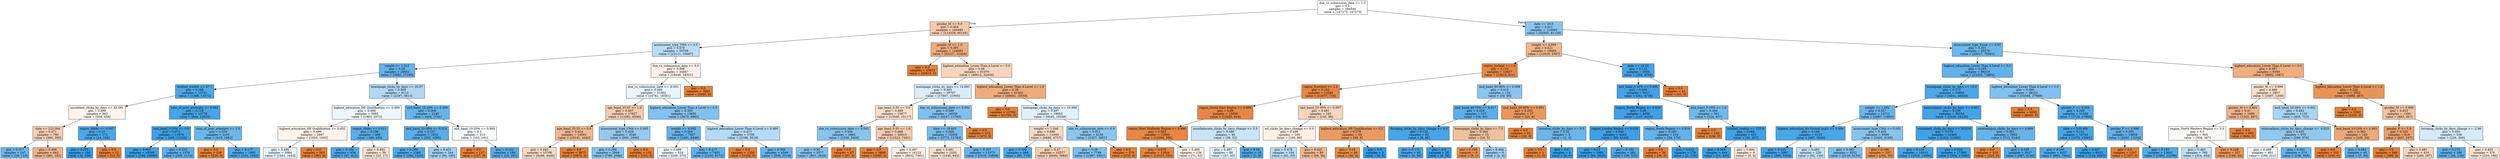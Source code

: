 digraph Tree {
node [shape=box, style="filled", color="black"] ;
0 [label="due_vs_submission_date <= 1.0\ngini = 0.5\nsamples = 294546\nvalue = [147273, 147273]", fillcolor="#e5813900"] ;
1 [label="gender_M <= 0.0\ngini = 0.464\nsamples = 180483\nvalue = [114338, 66145]", fillcolor="#e581396b"] ;
0 -> 1 [labeldistance=2.5, labelangle=45, headlabel="True"] ;
2 [label="assessment_type_TMA <= 0.0\ngini = 0.478\nsamples = 55798\nvalue = [22111, 33687]", fillcolor="#399de558"] ;
1 -> 2 ;
3 [label="weight <= 1.013\ngini = 0.29\nsamples = 20851\nvalue = [3665, 17186]", fillcolor="#399de5c9"] ;
2 -> 3 ;
4 [label="studied_credits <= 57.7\ngini = 0.168\nsamples = 14741\nvalue = [1368, 13373]", fillcolor="#399de5e5"] ;
3 -> 4 ;
5 [label="oucontent_clicks_by_days <= 43.581\ngini = 0.499\nsamples = 962\nvalue = [504, 458]", fillcolor="#e5813917"] ;
4 -> 5 ;
6 [label="date <= 222.004\ngini = 0.471\nsamples = 790\nvalue = [490, 300]", fillcolor="#e5813963"] ;
5 -> 6 ;
7 [label="gini = 0.317\nsamples = 147\nvalue = [29, 118]", fillcolor="#399de5c0"] ;
6 -> 7 ;
8 [label="gini = 0.406\nsamples = 643\nvalue = [461, 182]", fillcolor="#e581399a"] ;
6 -> 8 ;
9 [label="region_Wales <= 0.007\ngini = 0.15\nsamples = 172\nvalue = [14, 158]", fillcolor="#399de5e8"] ;
5 -> 9 ;
10 [label="gini = 0.025\nsamples = 160\nvalue = [2, 158]", fillcolor="#399de5fc"] ;
9 -> 10 ;
11 [label="gini = 0.0\nsamples = 12\nvalue = [12, 0]", fillcolor="#e58139ff"] ;
9 -> 11 ;
12 [label="num_of_prev_attempts <= 0.001\ngini = 0.118\nsamples = 13779\nvalue = [864, 12915]", fillcolor="#399de5ee"] ;
4 -> 12 ;
13 [label="imd_band_0-10% <= 0.0\ngini = 0.073\nsamples = 11678\nvalue = [445, 11233]", fillcolor="#399de5f5"] ;
12 -> 13 ;
14 [label="gini = 0.046\nsamples = 10299\nvalue = [240, 10059]", fillcolor="#399de5f9"] ;
13 -> 14 ;
15 [label="gini = 0.253\nsamples = 1379\nvalue = [205, 1174]", fillcolor="#399de5d2"] ;
13 -> 15 ;
16 [label="num_of_prev_attempts <= 1.0\ngini = 0.319\nsamples = 2101\nvalue = [419, 1682]", fillcolor="#399de5bf"] ;
12 -> 16 ;
17 [label="gini = 0.0\nsamples = 236\nvalue = [236, 0]", fillcolor="#e58139ff"] ;
16 -> 17 ;
18 [label="gini = 0.177\nsamples = 1865\nvalue = [183, 1682]", fillcolor="#399de5e3"] ;
16 -> 18 ;
19 [label="homepage_clicks_by_days <= 20.97\ngini = 0.469\nsamples = 6110\nvalue = [2297, 3813]", fillcolor="#399de565"] ;
3 -> 19 ;
20 [label="highest_education_HE Qualification <= 0.999\ngini = 0.499\nsamples = 3965\nvalue = [1893, 2072]", fillcolor="#399de516"] ;
19 -> 20 ;
21 [label="highest_education_HE Qualification <= 0.002\ngini = 0.499\nsamples = 3467\nvalue = [1824, 1643]", fillcolor="#e5813919"] ;
20 -> 21 ;
22 [label="gini = 0.498\nsamples = 3084\nvalue = [1441, 1643]", fillcolor="#399de51f"] ;
21 -> 22 ;
23 [label="gini = 0.0\nsamples = 383\nvalue = [383, 0]", fillcolor="#e58139ff"] ;
21 -> 23 ;
24 [label="region_Wales <= 0.011\ngini = 0.239\nsamples = 498\nvalue = [69, 429]", fillcolor="#399de5d6"] ;
20 -> 24 ;
25 [label="gini = 0.184\nsamples = 459\nvalue = [47, 412]", fillcolor="#399de5e2"] ;
24 -> 25 ;
26 [label="gini = 0.492\nsamples = 39\nvalue = [22, 17]", fillcolor="#e581393a"] ;
24 -> 26 ;
27 [label="imd_band_10-20% <= 0.009\ngini = 0.306\nsamples = 2145\nvalue = [404, 1741]", fillcolor="#399de5c4"] ;
19 -> 27 ;
28 [label="imd_band_20-30% <= 0.014\ngini = 0.237\nsamples = 1832\nvalue = [252, 1580]", fillcolor="#399de5d6"] ;
27 -> 28 ;
29 [label="gini = 0.189\nsamples = 1588\nvalue = [168, 1420]", fillcolor="#399de5e1"] ;
28 -> 29 ;
30 [label="gini = 0.451\nsamples = 244\nvalue = [84, 160]", fillcolor="#399de579"] ;
28 -> 30 ;
31 [label="imd_band_10-20% <= 0.995\ngini = 0.5\nsamples = 313\nvalue = [152, 161]", fillcolor="#399de50e"] ;
27 -> 31 ;
32 [label="gini = 0.0\nsamples = 127\nvalue = [127, 0]", fillcolor="#e58139ff"] ;
31 -> 32 ;
33 [label="gini = 0.233\nsamples = 186\nvalue = [25, 161]", fillcolor="#399de5d7"] ;
31 -> 33 ;
34 [label="due_vs_submission_date <= 0.0\ngini = 0.498\nsamples = 34947\nvalue = [18446, 16501]", fillcolor="#e581391b"] ;
2 -> 34 ;
35 [label="due_vs_submission_date <= -0.001\ngini = 0.498\nsamples = 31262\nvalue = [14761, 16501]", fillcolor="#399de51b"] ;
34 -> 35 ;
36 [label="age_band_35-55 <= 1.0\ngini = 0.467\nsamples = 17627\nvalue = [11091, 6536]", fillcolor="#e5813969"] ;
35 -> 36 ;
37 [label="age_band_35-55 <= 0.0\ngini = 0.424\nsamples = 14581\nvalue = [10141, 4440]", fillcolor="#e581398f"] ;
36 -> 37 ;
38 [label="gini = 0.485\nsamples = 10706\nvalue = [6266, 4440]", fillcolor="#e581394a"] ;
37 -> 38 ;
39 [label="gini = 0.0\nsamples = 3875\nvalue = [3875, 0]", fillcolor="#e58139ff"] ;
37 -> 39 ;
40 [label="assessment_type_CMA <= 0.005\ngini = 0.429\nsamples = 3046\nvalue = [950, 2096]", fillcolor="#399de58b"] ;
36 -> 40 ;
41 [label="gini = 0.399\nsamples = 2894\nvalue = [798, 2096]", fillcolor="#399de59e"] ;
40 -> 41 ;
42 [label="gini = 0.0\nsamples = 152\nvalue = [152, 0]", fillcolor="#e58139ff"] ;
40 -> 42 ;
43 [label="highest_education_Lower Than A Level <= 0.0\ngini = 0.393\nsamples = 13635\nvalue = [3670, 9965]", fillcolor="#399de5a1"] ;
35 -> 43 ;
44 [label="weight <= 4.992\ngini = 0.304\nsamples = 7927\nvalue = [1481, 6446]", fillcolor="#399de5c4"] ;
43 -> 44 ;
45 [label="gini = 0.499\nsamples = 524\nvalue = [249, 275]", fillcolor="#399de518"] ;
44 -> 45 ;
46 [label="gini = 0.277\nsamples = 7403\nvalue = [1232, 6171]", fillcolor="#399de5cc"] ;
44 -> 46 ;
47 [label="highest_education_Lower Than A Level <= 0.999\ngini = 0.473\nsamples = 5708\nvalue = [2189, 3519]", fillcolor="#399de560"] ;
43 -> 47 ;
48 [label="gini = 0.0\nsamples = 1359\nvalue = [1359, 0]", fillcolor="#e58139ff"] ;
47 -> 48 ;
49 [label="gini = 0.309\nsamples = 4349\nvalue = [830, 3519]", fillcolor="#399de5c3"] ;
47 -> 49 ;
50 [label="gini = 0.0\nsamples = 3685\nvalue = [3685, 0]", fillcolor="#e58139ff"] ;
34 -> 50 ;
51 [label="gender_M <= 1.0\ngini = 0.385\nsamples = 124685\nvalue = [92227, 32458]", fillcolor="#e58139a5"] ;
1 -> 51 ;
52 [label="gini = 0.0\nsamples = 43615\nvalue = [43615, 0]", fillcolor="#e58139ff"] ;
51 -> 52 ;
53 [label="highest_education_Lower Than A Level <= 0.0\ngini = 0.48\nsamples = 81070\nvalue = [48612, 32458]", fillcolor="#e5813955"] ;
51 -> 53 ;
54 [label="homepage_clicks_by_days <= 14.993\ngini = 0.495\nsamples = 39707\nvalue = [17807, 21900]", fillcolor="#399de530"] ;
53 -> 54 ;
55 [label="age_band_0-35 <= 0.0\ngini = 0.489\nsamples = 23677\nvalue = [13560, 10117]", fillcolor="#e5813941"] ;
54 -> 55 ;
56 [label="due_vs_submission_date <= 0.002\ngini = 0.406\nsamples = 3664\nvalue = [1038, 2626]", fillcolor="#399de59a"] ;
55 -> 56 ;
57 [label="gini = 0.39\nsamples = 3577\nvalue = [951, 2626]", fillcolor="#399de5a3"] ;
56 -> 57 ;
58 [label="gini = 0.0\nsamples = 87\nvalue = [87, 0]", fillcolor="#e58139ff"] ;
56 -> 58 ;
59 [label="age_band_0-35 <= 1.0\ngini = 0.468\nsamples = 20013\nvalue = [12522, 7491]", fillcolor="#e5813966"] ;
55 -> 59 ;
60 [label="gini = 0.0\nsamples = 3890\nvalue = [3890, 0]", fillcolor="#e58139ff"] ;
59 -> 60 ;
61 [label="gini = 0.497\nsamples = 16123\nvalue = [8632, 7491]", fillcolor="#e5813922"] ;
59 -> 61 ;
62 [label="due_vs_submission_date <= 0.001\ngini = 0.389\nsamples = 16030\nvalue = [4247, 11783]", fillcolor="#399de5a3"] ;
54 -> 62 ;
63 [label="date <= 18.803\ngini = 0.368\nsamples = 15558\nvalue = [3775, 11783]", fillcolor="#399de5ad"] ;
62 -> 63 ;
64 [label="gini = 0.491\nsamples = 2185\nvalue = [1240, 945]", fillcolor="#e581393d"] ;
63 -> 64 ;
65 [label="gini = 0.307\nsamples = 13373\nvalue = [2535, 10838]", fillcolor="#399de5c3"] ;
63 -> 65 ;
66 [label="gini = 0.0\nsamples = 472\nvalue = [472, 0]", fillcolor="#e58139ff"] ;
62 -> 66 ;
67 [label="highest_education_Lower Than A Level <= 1.0\ngini = 0.38\nsamples = 41363\nvalue = [30805, 10558]", fillcolor="#e58139a8"] ;
53 -> 67 ;
68 [label="gini = 0.0\nsamples = 21760\nvalue = [21760, 0]", fillcolor="#e58139ff"] ;
67 -> 68 ;
69 [label="homepage_clicks_by_days <= 15.998\ngini = 0.497\nsamples = 19603\nvalue = [9045, 10558]", fillcolor="#399de525"] ;
67 -> 69 ;
70 [label="weight <= 1.046\ngini = 0.486\nsamples = 11445\nvalue = [6688, 4757]", fillcolor="#e581394a"] ;
69 -> 70 ;
71 [label="gini = 0.195\nsamples = 868\nvalue = [95, 773]", fillcolor="#399de5e0"] ;
70 -> 71 ;
72 [label="gini = 0.47\nsamples = 10577\nvalue = [6593, 3984]", fillcolor="#e5813965"] ;
70 -> 72 ;
73 [label="due_vs_submission_date <= 0.0\ngini = 0.411\nsamples = 8158\nvalue = [2357, 5801]", fillcolor="#399de597"] ;
69 -> 73 ;
74 [label="gini = 0.38\nsamples = 7788\nvalue = [1987, 5801]", fillcolor="#399de5a8"] ;
73 -> 74 ;
75 [label="gini = 0.0\nsamples = 370\nvalue = [370, 0]", fillcolor="#e58139ff"] ;
73 -> 75 ;
76 [label="date <= 20.0\ngini = 0.411\nsamples = 114063\nvalue = [32935, 81128]", fillcolor="#399de597"] ;
0 -> 76 [labeldistance=2.5, labelangle=-45, headlabel="False"] ;
77 [label="weight <= 4.999\ngini = 0.421\nsamples = 18485\nvalue = [12918, 5567]", fillcolor="#e5813991"] ;
76 -> 77 ;
78 [label="region_Ireland <= 1.0\ngini = 0.114\nsamples = 13427\nvalue = [12616, 811]", fillcolor="#e58139ef"] ;
77 -> 78 ;
79 [label="region_Scotland <= 1.0\ngini = 0.102\nsamples = 13293\nvalue = [12577, 716]", fillcolor="#e58139f0"] ;
78 -> 79 ;
80 [label="region_South East Region <= 0.998\ngini = 0.09\nsamples = 13050\nvalue = [12432, 618]", fillcolor="#e58139f2"] ;
79 -> 80 ;
81 [label="region_West Midlands Region <= 0.999\ngini = 0.084\nsamples = 12960\nvalue = [12394, 566]", fillcolor="#e58139f3"] ;
80 -> 81 ;
82 [label="gini = 0.075\nsamples = 12826\nvalue = [12323, 503]", fillcolor="#e58139f5"] ;
81 -> 82 ;
83 [label="gini = 0.498\nsamples = 134\nvalue = [71, 63]", fillcolor="#e581391d"] ;
81 -> 83 ;
84 [label="oucollaborate_clicks_by_days_change <= 0.5\ngini = 0.488\nsamples = 90\nvalue = [38, 52]", fillcolor="#399de545"] ;
80 -> 84 ;
85 [label="gini = 0.497\nsamples = 80\nvalue = [37, 43]", fillcolor="#399de524"] ;
84 -> 85 ;
86 [label="gini = 0.18\nsamples = 10\nvalue = [1, 9]", fillcolor="#399de5e3"] ;
84 -> 86 ;
87 [label="imd_band_20-30% <= 0.007\ngini = 0.481\nsamples = 243\nvalue = [145, 98]", fillcolor="#e5813953"] ;
79 -> 87 ;
88 [label="url_clicks_by_days_change <= 0.0\ngini = 0.498\nsamples = 189\nvalue = [100, 89]", fillcolor="#e581391c"] ;
87 -> 88 ;
89 [label="gini = 0.478\nsamples = 104\nvalue = [41, 63]", fillcolor="#399de559"] ;
88 -> 89 ;
90 [label="gini = 0.425\nsamples = 85\nvalue = [59, 26]", fillcolor="#e581398f"] ;
88 -> 90 ;
91 [label="highest_education_HE Qualification <= 0.5\ngini = 0.278\nsamples = 54\nvalue = [45, 9]", fillcolor="#e58139cc"] ;
87 -> 91 ;
92 [label="gini = 0.15\nsamples = 49\nvalue = [45, 4]", fillcolor="#e58139e8"] ;
91 -> 92 ;
93 [label="gini = 0.0\nsamples = 5\nvalue = [0, 5]", fillcolor="#399de5ff"] ;
91 -> 93 ;
94 [label="imd_band_80-90% <= 0.008\ngini = 0.413\nsamples = 134\nvalue = [39, 95]", fillcolor="#399de596"] ;
78 -> 94 ;
95 [label="imd_band_60-70% <= 0.017\ngini = 0.254\nsamples = 107\nvalue = [16, 91]", fillcolor="#399de5d2"] ;
94 -> 95 ;
96 [label="forumng_clicks_by_days_change <= 0.5\ngini = 0.122\nsamples = 92\nvalue = [6, 86]", fillcolor="#399de5ed"] ;
95 -> 96 ;
97 [label="gini = 0.175\nsamples = 62\nvalue = [6, 56]", fillcolor="#399de5e4"] ;
96 -> 97 ;
98 [label="gini = 0.0\nsamples = 30\nvalue = [0, 30]", fillcolor="#399de5ff"] ;
96 -> 98 ;
99 [label="homepage_clicks_by_days <= 7.5\ngini = 0.444\nsamples = 15\nvalue = [10, 5]", fillcolor="#e581397f"] ;
95 -> 99 ;
100 [label="gini = 0.198\nsamples = 9\nvalue = [8, 1]", fillcolor="#e58139df"] ;
99 -> 100 ;
101 [label="gini = 0.444\nsamples = 6\nvalue = [2, 4]", fillcolor="#399de57f"] ;
99 -> 101 ;
102 [label="imd_band_80-90% <= 0.951\ngini = 0.252\nsamples = 27\nvalue = [23, 4]", fillcolor="#e58139d3"] ;
94 -> 102 ;
103 [label="gini = 0.0\nsamples = 22\nvalue = [22, 0]", fillcolor="#e58139ff"] ;
102 -> 103 ;
104 [label="resource_clicks_by_days <= 0.5\ngini = 0.32\nsamples = 5\nvalue = [1, 4]", fillcolor="#399de5bf"] ;
102 -> 104 ;
105 [label="gini = 0.0\nsamples = 1\nvalue = [1, 0]", fillcolor="#e58139ff"] ;
104 -> 105 ;
106 [label="gini = 0.0\nsamples = 4\nvalue = [0, 4]", fillcolor="#399de5ff"] ;
104 -> 106 ;
107 [label="date <= 19.02\ngini = 0.112\nsamples = 5058\nvalue = [302, 4756]", fillcolor="#399de5ef"] ;
77 -> 107 ;
108 [label="imd_band_0-10% <= 0.005\ngini = 0.099\nsamples = 5017\nvalue = [261, 4756]", fillcolor="#399de5f1"] ;
107 -> 108 ;
109 [label="region_North Region <= 0.038\ngini = 0.06\nsamples = 4456\nvalue = [137, 4319]", fillcolor="#399de5f7"] ;
108 -> 109 ;
110 [label="region_London Region <= 0.036\ngini = 0.046\nsamples = 4242\nvalue = [99, 4143]", fillcolor="#399de5f9"] ;
109 -> 110 ;
111 [label="gini = 0.03\nsamples = 3880\nvalue = [60, 3820]", fillcolor="#399de5fb"] ;
110 -> 111 ;
112 [label="gini = 0.192\nsamples = 362\nvalue = [39, 323]", fillcolor="#399de5e0"] ;
110 -> 112 ;
113 [label="region_North Region <= 0.918\ngini = 0.292\nsamples = 214\nvalue = [38, 176]", fillcolor="#399de5c8"] ;
109 -> 113 ;
114 [label="gini = 0.0\nsamples = 36\nvalue = [36, 0]", fillcolor="#e58139ff"] ;
113 -> 114 ;
115 [label="gini = 0.022\nsamples = 178\nvalue = [2, 176]", fillcolor="#399de5fc"] ;
113 -> 115 ;
116 [label="imd_band_0-10% <= 1.0\ngini = 0.344\nsamples = 561\nvalue = [124, 437]", fillcolor="#399de5b7"] ;
108 -> 116 ;
117 [label="gini = 0.0\nsamples = 108\nvalue = [108, 0]", fillcolor="#e58139ff"] ;
116 -> 117 ;
118 [label="studied_credits <= 225.0\ngini = 0.068\nsamples = 453\nvalue = [16, 437]", fillcolor="#399de5f6"] ;
116 -> 118 ;
119 [label="gini = 0.048\nsamples = 444\nvalue = [11, 433]", fillcolor="#399de5f9"] ;
118 -> 119 ;
120 [label="gini = 0.494\nsamples = 9\nvalue = [5, 4]", fillcolor="#e5813933"] ;
118 -> 120 ;
121 [label="gini = 0.0\nsamples = 41\nvalue = [41, 0]", fillcolor="#e58139ff"] ;
107 -> 121 ;
122 [label="assessment_type_Exam <= 0.03\ngini = 0.331\nsamples = 95578\nvalue = [20017, 75561]", fillcolor="#399de5bb"] ;
76 -> 122 ;
123 [label="highest_education_Lower Than A Level <= 0.0\ngini = 0.285\nsamples = 89219\nvalue = [15325, 73894]", fillcolor="#399de5ca"] ;
122 -> 123 ;
124 [label="homepage_clicks_by_days <= 10.0\ngini = 0.175\nsamples = 50966\nvalue = [4941, 46025]", fillcolor="#399de5e4"] ;
123 -> 124 ;
125 [label="weight <= 1.002\ngini = 0.317\nsamples = 14712\nvalue = [2907, 11805]", fillcolor="#399de5c0"] ;
124 -> 125 ;
126 [label="highest_education_No Formal quals <= 0.004\ngini = 0.146\nsamples = 6123\nvalue = [487, 5636]", fillcolor="#399de5e9"] ;
125 -> 126 ;
127 [label="gini = 0.125\nsamples = 5897\nvalue = [395, 5502]", fillcolor="#399de5ed"] ;
126 -> 127 ;
128 [label="gini = 0.483\nsamples = 226\nvalue = [92, 134]", fillcolor="#399de550"] ;
126 -> 128 ;
129 [label="assessment_type_CMA <= 0.001\ngini = 0.405\nsamples = 8589\nvalue = [2420, 6169]", fillcolor="#399de59b"] ;
125 -> 129 ;
130 [label="gini = 0.382\nsamples = 8252\nvalue = [2118, 6134]", fillcolor="#399de5a7"] ;
129 -> 130 ;
131 [label="gini = 0.186\nsamples = 337\nvalue = [302, 35]", fillcolor="#e58139e1"] ;
129 -> 131 ;
132 [label="externalquiz_clicks_by_days <= 0.001\ngini = 0.106\nsamples = 36254\nvalue = [2034, 34220]", fillcolor="#399de5f0"] ;
124 -> 132 ;
133 [label="oucontent_clicks_by_days <= 56.816\ngini = 0.078\nsamples = 32402\nvalue = [1322, 31080]", fillcolor="#399de5f4"] ;
132 -> 133 ;
134 [label="gini = 0.126\nsamples = 15012\nvalue = [1018, 13994]", fillcolor="#399de5ec"] ;
133 -> 134 ;
135 [label="gini = 0.034\nsamples = 17390\nvalue = [304, 17086]", fillcolor="#399de5fa"] ;
133 -> 135 ;
136 [label="externalquiz_clicks_by_days <= 0.999\ngini = 0.301\nsamples = 3852\nvalue = [712, 3140]", fillcolor="#399de5c5"] ;
132 -> 136 ;
137 [label="gini = 0.0\nsamples = 325\nvalue = [325, 0]", fillcolor="#e58139ff"] ;
136 -> 137 ;
138 [label="gini = 0.195\nsamples = 3527\nvalue = [387, 3140]", fillcolor="#399de5e0"] ;
136 -> 138 ;
139 [label="highest_education_Lower Than A Level <= 1.0\ngini = 0.396\nsamples = 38253\nvalue = [10384, 27869]", fillcolor="#399de5a0"] ;
123 -> 139 ;
140 [label="gini = 0.0\nsamples = 6655\nvalue = [6655, 0]", fillcolor="#e58139ff"] ;
139 -> 140 ;
141 [label="gender_F <= 0.004\ngini = 0.208\nsamples = 31598\nvalue = [3729, 27869]", fillcolor="#399de5dd"] ;
139 -> 141 ;
142 [label="date <= 220.406\ngini = 0.121\nsamples = 16740\nvalue = [1079, 15661]", fillcolor="#399de5ed"] ;
141 -> 142 ;
143 [label="gini = 0.205\nsamples = 8327\nvalue = [963, 7364]", fillcolor="#399de5de"] ;
142 -> 143 ;
144 [label="gini = 0.027\nsamples = 8413\nvalue = [116, 8297]", fillcolor="#399de5fb"] ;
142 -> 144 ;
145 [label="gender_F <= 0.998\ngini = 0.293\nsamples = 14858\nvalue = [2650, 12208]", fillcolor="#399de5c8"] ;
141 -> 145 ;
146 [label="gini = 0.0\nsamples = 1167\nvalue = [1167, 0]", fillcolor="#e58139ff"] ;
145 -> 146 ;
147 [label="gini = 0.193\nsamples = 13691\nvalue = [1483, 12208]", fillcolor="#399de5e0"] ;
145 -> 147 ;
148 [label="highest_education_Lower Than A Level <= 0.0\ngini = 0.387\nsamples = 6359\nvalue = [4692, 1667]", fillcolor="#e58139a4"] ;
122 -> 148 ;
149 [label="gender_M <= 0.999\ngini = 0.489\nsamples = 2807\nvalue = [1607, 1200]", fillcolor="#e5813941"] ;
148 -> 149 ;
150 [label="gender_M <= 0.001\ngini = 0.41\nsamples = 1689\nvalue = [1202, 487]", fillcolor="#e5813998"] ;
149 -> 150 ;
151 [label="region_North Western Region <= 0.0\ngini = 0.5\nsamples = 995\nvalue = [508, 487]", fillcolor="#e581390b"] ;
150 -> 151 ;
152 [label="gini = 0.483\nsamples = 768\nvalue = [314, 454]", fillcolor="#399de54f"] ;
151 -> 152 ;
153 [label="gini = 0.248\nsamples = 227\nvalue = [194, 33]", fillcolor="#e58139d4"] ;
151 -> 153 ;
154 [label="gini = 0.0\nsamples = 694\nvalue = [694, 0]", fillcolor="#e58139ff"] ;
150 -> 154 ;
155 [label="imd_band_10-20% <= 0.001\ngini = 0.462\nsamples = 1118\nvalue = [405, 713]", fillcolor="#399de56e"] ;
149 -> 155 ;
156 [label="externalquiz_clicks_by_days_change <= -0.025\ngini = 0.423\nsamples = 975\nvalue = [296, 679]", fillcolor="#399de590"] ;
155 -> 156 ;
157 [label="gini = 0.499\nsamples = 401\nvalue = [190, 211]", fillcolor="#399de519"] ;
156 -> 157 ;
158 [label="gini = 0.301\nsamples = 574\nvalue = [106, 468]", fillcolor="#399de5c5"] ;
156 -> 158 ;
159 [label="imd_band_10-20% <= 0.993\ngini = 0.362\nsamples = 143\nvalue = [109, 34]", fillcolor="#e58139af"] ;
155 -> 159 ;
160 [label="gini = 0.0\nsamples = 102\nvalue = [102, 0]", fillcolor="#e58139ff"] ;
159 -> 160 ;
161 [label="gini = 0.283\nsamples = 41\nvalue = [7, 34]", fillcolor="#399de5ca"] ;
159 -> 161 ;
162 [label="highest_education_Lower Than A Level <= 1.0\ngini = 0.228\nsamples = 3552\nvalue = [3085, 467]", fillcolor="#e58139d8"] ;
148 -> 162 ;
163 [label="gini = 0.0\nsamples = 2202\nvalue = [2202, 0]", fillcolor="#e58139ff"] ;
162 -> 163 ;
164 [label="gender_M <= 0.999\ngini = 0.453\nsamples = 1350\nvalue = [883, 467]", fillcolor="#e5813978"] ;
162 -> 164 ;
165 [label="gender_F <= 1.0\ngini = 0.326\nsamples = 814\nvalue = [647, 167]", fillcolor="#e58139bd"] ;
164 -> 165 ;
166 [label="gini = 0.0\nsamples = 398\nvalue = [398, 0]", fillcolor="#e58139ff"] ;
165 -> 166 ;
167 [label="gini = 0.481\nsamples = 416\nvalue = [249, 167]", fillcolor="#e5813954"] ;
165 -> 167 ;
168 [label="forumng_clicks_by_days_change <= -2.98\ngini = 0.493\nsamples = 536\nvalue = [236, 300]", fillcolor="#399de536"] ;
164 -> 168 ;
169 [label="gini = 0.272\nsamples = 160\nvalue = [26, 134]", fillcolor="#399de5ce"] ;
168 -> 169 ;
170 [label="gini = 0.493\nsamples = 376\nvalue = [210, 166]", fillcolor="#e5813935"] ;
168 -> 170 ;
}